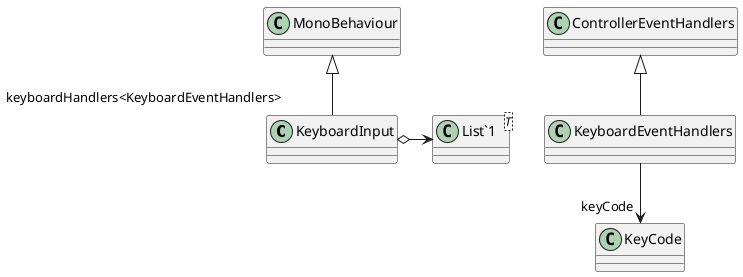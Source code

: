 @startuml
class KeyboardInput {
}
class KeyboardEventHandlers {
}
class "List`1"<T> {
}
MonoBehaviour <|-- KeyboardInput
KeyboardInput o-> "keyboardHandlers<KeyboardEventHandlers>" "List`1"
ControllerEventHandlers <|-- KeyboardEventHandlers
KeyboardEventHandlers --> "keyCode" KeyCode
@enduml
